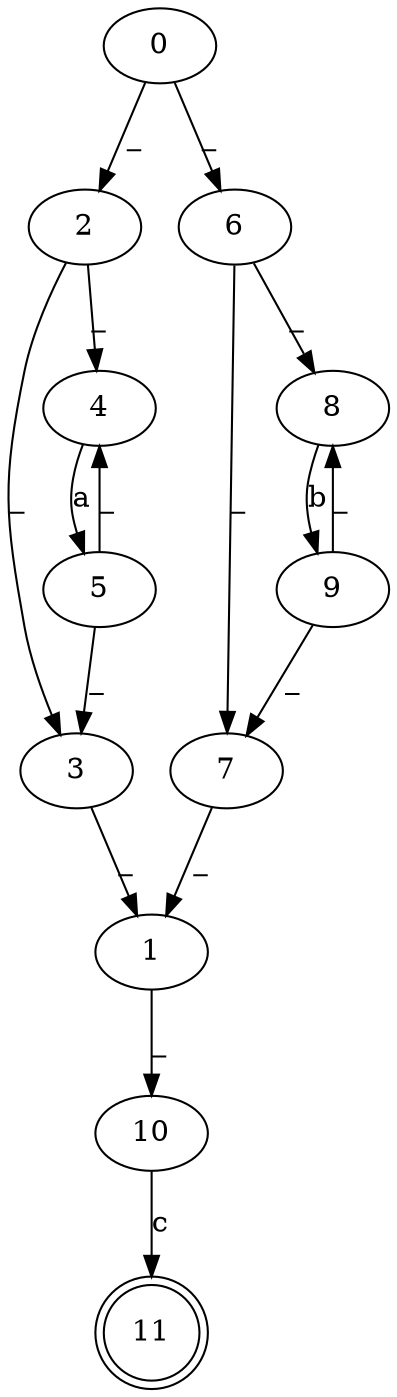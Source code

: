 // AFN
digraph {
	0 -> 2 [label=_]
	0 -> 6 [label=_]
	1 -> 10 [label=_]
	2 -> 3 [label=_]
	2 -> 4 [label=_]
	3 -> 1 [label=_]
	4 -> 5 [label=a]
	5 -> 3 [label=_]
	5 -> 4 [label=_]
	6 -> 7 [label=_]
	6 -> 8 [label=_]
	7 -> 1 [label=_]
	8 -> 9 [label=b]
	9 -> 7 [label=_]
	9 -> 8 [label=_]
	10 -> 11 [label=c]
	11 [shape=doublecircle]
}
